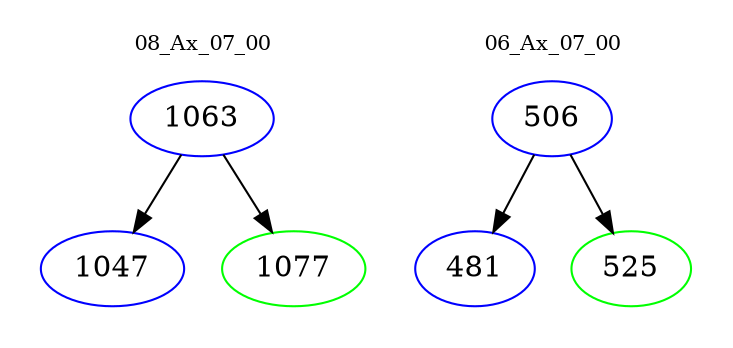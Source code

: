 digraph{
subgraph cluster_0 {
color = white
label = "08_Ax_07_00";
fontsize=10;
T0_1063 [label="1063", color="blue"]
T0_1063 -> T0_1047 [color="black"]
T0_1047 [label="1047", color="blue"]
T0_1063 -> T0_1077 [color="black"]
T0_1077 [label="1077", color="green"]
}
subgraph cluster_1 {
color = white
label = "06_Ax_07_00";
fontsize=10;
T1_506 [label="506", color="blue"]
T1_506 -> T1_481 [color="black"]
T1_481 [label="481", color="blue"]
T1_506 -> T1_525 [color="black"]
T1_525 [label="525", color="green"]
}
}
